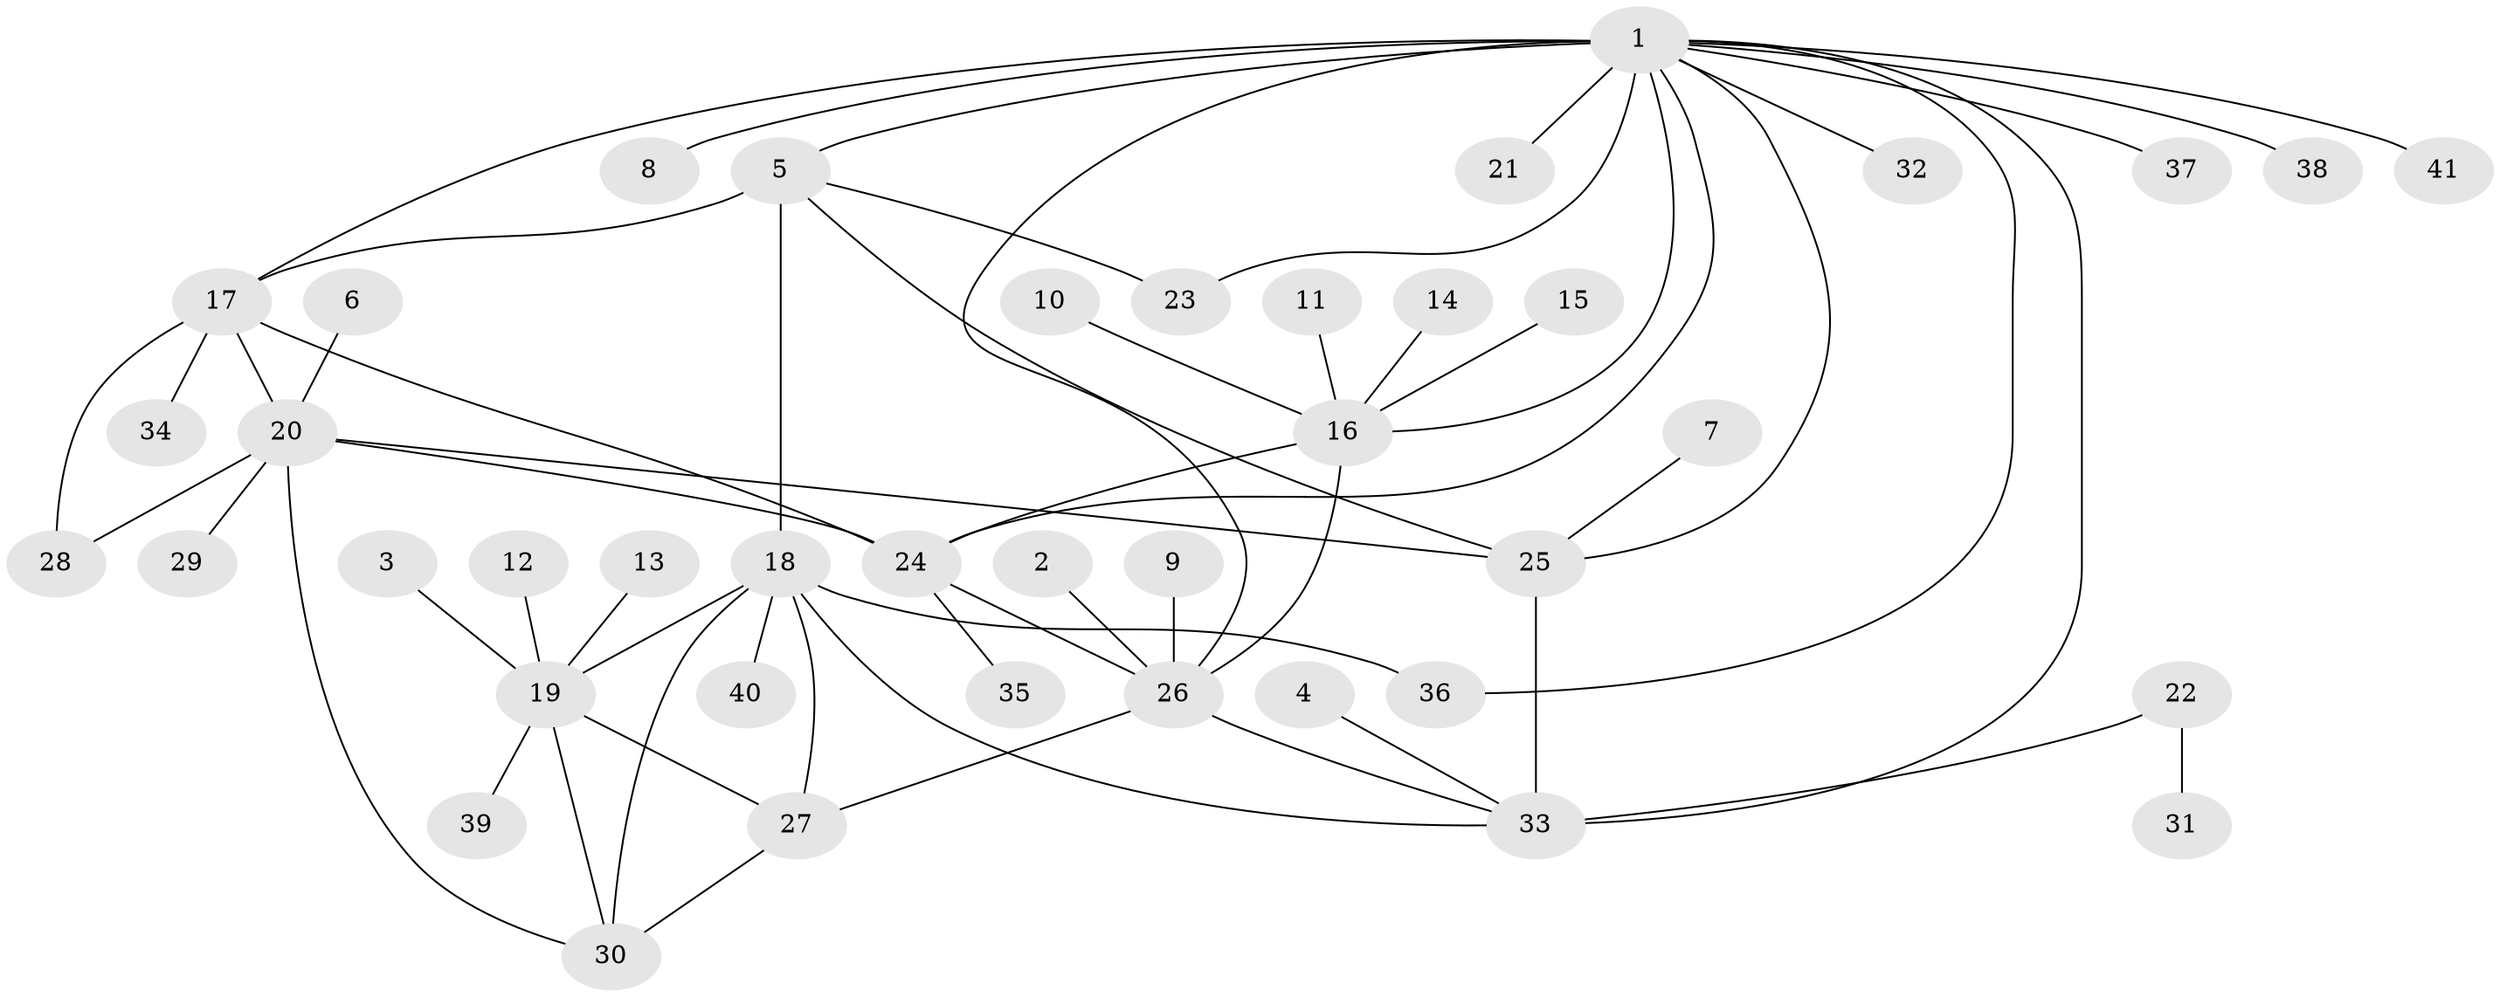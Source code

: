 // original degree distribution, {6: 0.037037037037037035, 10: 0.024691358024691357, 5: 0.037037037037037035, 8: 0.08641975308641975, 3: 0.06172839506172839, 7: 0.024691358024691357, 4: 0.024691358024691357, 2: 0.16049382716049382, 1: 0.5432098765432098}
// Generated by graph-tools (version 1.1) at 2025/26/03/09/25 03:26:41]
// undirected, 41 vertices, 59 edges
graph export_dot {
graph [start="1"]
  node [color=gray90,style=filled];
  1;
  2;
  3;
  4;
  5;
  6;
  7;
  8;
  9;
  10;
  11;
  12;
  13;
  14;
  15;
  16;
  17;
  18;
  19;
  20;
  21;
  22;
  23;
  24;
  25;
  26;
  27;
  28;
  29;
  30;
  31;
  32;
  33;
  34;
  35;
  36;
  37;
  38;
  39;
  40;
  41;
  1 -- 5 [weight=2.0];
  1 -- 8 [weight=1.0];
  1 -- 16 [weight=1.0];
  1 -- 17 [weight=1.0];
  1 -- 21 [weight=1.0];
  1 -- 23 [weight=2.0];
  1 -- 24 [weight=1.0];
  1 -- 25 [weight=1.0];
  1 -- 26 [weight=2.0];
  1 -- 32 [weight=1.0];
  1 -- 33 [weight=1.0];
  1 -- 36 [weight=1.0];
  1 -- 37 [weight=1.0];
  1 -- 38 [weight=1.0];
  1 -- 41 [weight=1.0];
  2 -- 26 [weight=1.0];
  3 -- 19 [weight=1.0];
  4 -- 33 [weight=1.0];
  5 -- 17 [weight=1.0];
  5 -- 18 [weight=1.0];
  5 -- 23 [weight=1.0];
  5 -- 25 [weight=1.0];
  6 -- 20 [weight=1.0];
  7 -- 25 [weight=1.0];
  9 -- 26 [weight=1.0];
  10 -- 16 [weight=1.0];
  11 -- 16 [weight=1.0];
  12 -- 19 [weight=1.0];
  13 -- 19 [weight=1.0];
  14 -- 16 [weight=1.0];
  15 -- 16 [weight=1.0];
  16 -- 24 [weight=1.0];
  16 -- 26 [weight=1.0];
  17 -- 20 [weight=1.0];
  17 -- 24 [weight=1.0];
  17 -- 28 [weight=2.0];
  17 -- 34 [weight=1.0];
  18 -- 19 [weight=1.0];
  18 -- 27 [weight=1.0];
  18 -- 30 [weight=1.0];
  18 -- 33 [weight=2.0];
  18 -- 36 [weight=1.0];
  18 -- 40 [weight=1.0];
  19 -- 27 [weight=1.0];
  19 -- 30 [weight=1.0];
  19 -- 39 [weight=1.0];
  20 -- 24 [weight=1.0];
  20 -- 25 [weight=1.0];
  20 -- 28 [weight=2.0];
  20 -- 29 [weight=1.0];
  20 -- 30 [weight=1.0];
  22 -- 31 [weight=1.0];
  22 -- 33 [weight=1.0];
  24 -- 26 [weight=1.0];
  24 -- 35 [weight=1.0];
  25 -- 33 [weight=3.0];
  26 -- 27 [weight=1.0];
  26 -- 33 [weight=1.0];
  27 -- 30 [weight=1.0];
}
